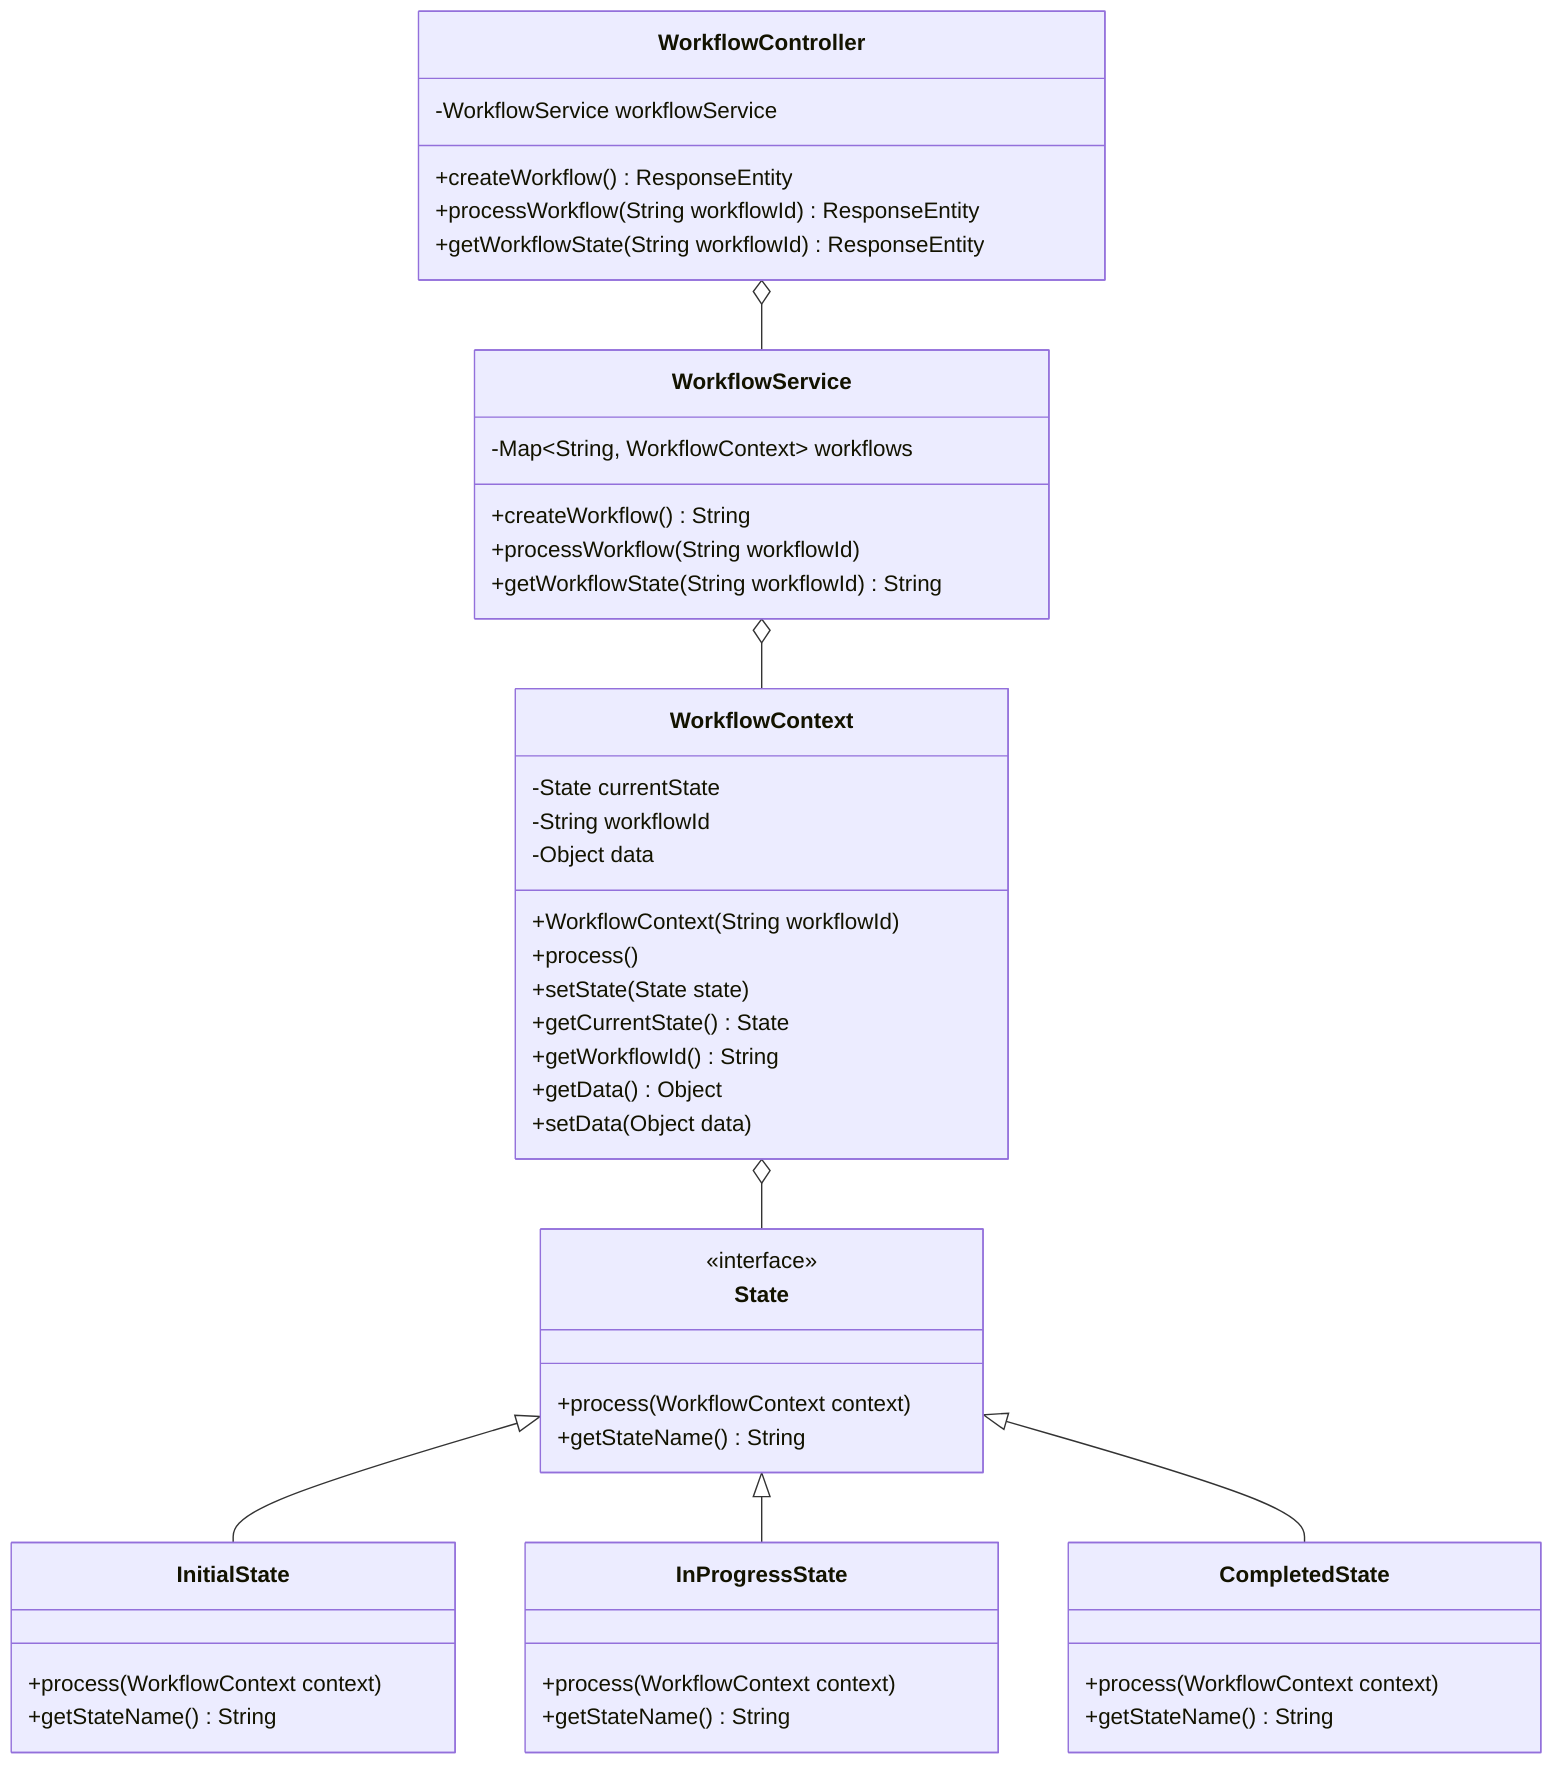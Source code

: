 classDiagram
    class State {
        <<interface>>
        +process(WorkflowContext context)
        +getStateName() String
    }
    
    class WorkflowContext {
        -State currentState
        -String workflowId
        -Object data
        +WorkflowContext(String workflowId)
        +process()
        +setState(State state)
        +getCurrentState() State
        +getWorkflowId() String
        +getData() Object
        +setData(Object data)
    }
    
    class InitialState {
        +process(WorkflowContext context)
        +getStateName() String
    }
    
    class InProgressState {
        +process(WorkflowContext context)
        +getStateName() String
    }
    
    class CompletedState {
        +process(WorkflowContext context)
        +getStateName() String
    }
    
    class WorkflowService {
        -Map~String, WorkflowContext~ workflows
        +createWorkflow() String
        +processWorkflow(String workflowId)
        +getWorkflowState(String workflowId) String
    }
    
    class WorkflowController {
        -WorkflowService workflowService
        +createWorkflow() ResponseEntity
        +processWorkflow(String workflowId) ResponseEntity
        +getWorkflowState(String workflowId) ResponseEntity
    }

    State <|-- InitialState
    State <|-- InProgressState
    State <|-- CompletedState
    WorkflowContext o-- State
    WorkflowService o-- WorkflowContext
    WorkflowController o-- WorkflowService